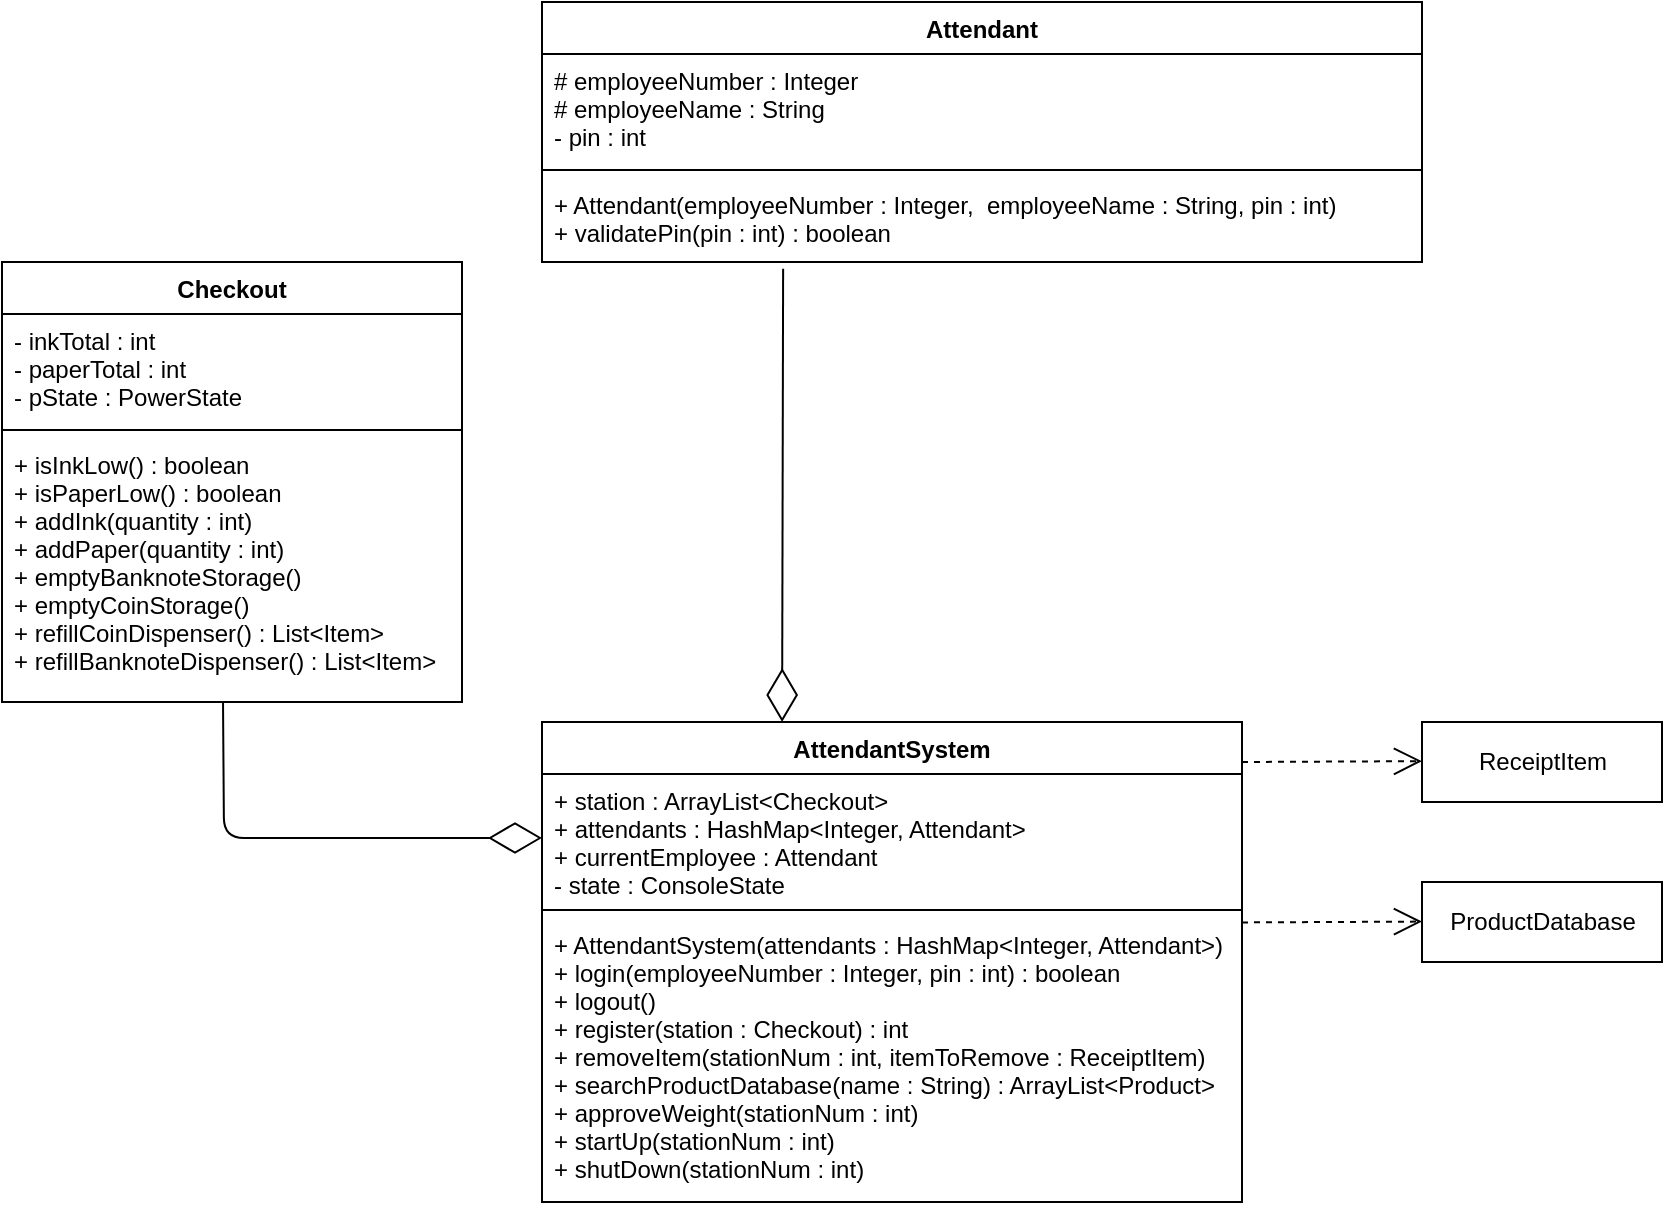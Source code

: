 <mxfile version="14.5.10" type="device"><diagram id="bdEI1_6i4lOQBOtNJRp8" name="Page-1"><mxGraphModel dx="331" dy="185" grid="1" gridSize="10" guides="1" tooltips="1" connect="1" arrows="1" fold="1" page="1" pageScale="1" pageWidth="850" pageHeight="1100" math="0" shadow="0"><root><mxCell id="0"/><mxCell id="1" parent="0"/><mxCell id="_9eXKn4TQkZPl5ChFSLL-1" value="Checkout" style="swimlane;fontStyle=1;align=center;verticalAlign=top;childLayout=stackLayout;horizontal=1;startSize=26;horizontalStack=0;resizeParent=1;resizeParentMax=0;resizeLast=0;collapsible=1;marginBottom=0;" vertex="1" parent="1"><mxGeometry x="10" y="170" width="230" height="220" as="geometry"/></mxCell><mxCell id="_9eXKn4TQkZPl5ChFSLL-2" value="- inkTotal : int&#10;- paperTotal : int&#10;- pState : PowerState" style="text;strokeColor=none;fillColor=none;align=left;verticalAlign=top;spacingLeft=4;spacingRight=4;overflow=hidden;rotatable=0;points=[[0,0.5],[1,0.5]];portConstraint=eastwest;" vertex="1" parent="_9eXKn4TQkZPl5ChFSLL-1"><mxGeometry y="26" width="230" height="54" as="geometry"/></mxCell><mxCell id="_9eXKn4TQkZPl5ChFSLL-3" value="" style="line;strokeWidth=1;fillColor=none;align=left;verticalAlign=middle;spacingTop=-1;spacingLeft=3;spacingRight=3;rotatable=0;labelPosition=right;points=[];portConstraint=eastwest;" vertex="1" parent="_9eXKn4TQkZPl5ChFSLL-1"><mxGeometry y="80" width="230" height="8" as="geometry"/></mxCell><mxCell id="_9eXKn4TQkZPl5ChFSLL-4" value="+ isInkLow() : boolean&#10;+ isPaperLow() : boolean&#10;+ addInk(quantity : int)&#10;+ addPaper(quantity : int)&#10;+ emptyBanknoteStorage()&#10;+ emptyCoinStorage()&#10;+ refillCoinDispenser() : List&lt;Item&gt;&#10;+ refillBanknoteDispenser() : List&lt;Item&gt;" style="text;strokeColor=none;fillColor=none;align=left;verticalAlign=top;spacingLeft=4;spacingRight=4;overflow=hidden;rotatable=0;points=[[0,0.5],[1,0.5]];portConstraint=eastwest;" vertex="1" parent="_9eXKn4TQkZPl5ChFSLL-1"><mxGeometry y="88" width="230" height="132" as="geometry"/></mxCell><mxCell id="_9eXKn4TQkZPl5ChFSLL-5" value="AttendantSystem" style="swimlane;fontStyle=1;align=center;verticalAlign=top;childLayout=stackLayout;horizontal=1;startSize=26;horizontalStack=0;resizeParent=1;resizeParentMax=0;resizeLast=0;collapsible=1;marginBottom=0;" vertex="1" parent="1"><mxGeometry x="280" y="400" width="350" height="240" as="geometry"/></mxCell><mxCell id="_9eXKn4TQkZPl5ChFSLL-6" value="+ station : ArrayList&lt;Checkout&gt;&#10;+ attendants : HashMap&lt;Integer, Attendant&gt;&#10;+ currentEmployee : Attendant&#10;- state : ConsoleState" style="text;strokeColor=none;fillColor=none;align=left;verticalAlign=top;spacingLeft=4;spacingRight=4;overflow=hidden;rotatable=0;points=[[0,0.5],[1,0.5]];portConstraint=eastwest;" vertex="1" parent="_9eXKn4TQkZPl5ChFSLL-5"><mxGeometry y="26" width="350" height="64" as="geometry"/></mxCell><mxCell id="_9eXKn4TQkZPl5ChFSLL-7" value="" style="line;strokeWidth=1;fillColor=none;align=left;verticalAlign=middle;spacingTop=-1;spacingLeft=3;spacingRight=3;rotatable=0;labelPosition=right;points=[];portConstraint=eastwest;" vertex="1" parent="_9eXKn4TQkZPl5ChFSLL-5"><mxGeometry y="90" width="350" height="8" as="geometry"/></mxCell><mxCell id="_9eXKn4TQkZPl5ChFSLL-8" value="+ AttendantSystem(attendants : HashMap&lt;Integer, Attendant&gt;)&#10;+ login(employeeNumber : Integer, pin : int) : boolean&#10;+ logout()&#10;+ register(station : Checkout) : int&#10;+ removeItem(stationNum : int, itemToRemove : ReceiptItem)&#10;+ searchProductDatabase(name : String) : ArrayList&lt;Product&gt;&#10;+ approveWeight(stationNum : int)&#10;+ startUp(stationNum : int)&#10;+ shutDown(stationNum : int)" style="text;strokeColor=none;fillColor=none;align=left;verticalAlign=top;spacingLeft=4;spacingRight=4;overflow=hidden;rotatable=0;points=[[0,0.5],[1,0.5]];portConstraint=eastwest;" vertex="1" parent="_9eXKn4TQkZPl5ChFSLL-5"><mxGeometry y="98" width="350" height="142" as="geometry"/></mxCell><mxCell id="_9eXKn4TQkZPl5ChFSLL-9" value="Attendant" style="swimlane;fontStyle=1;align=center;verticalAlign=top;childLayout=stackLayout;horizontal=1;startSize=26;horizontalStack=0;resizeParent=1;resizeParentMax=0;resizeLast=0;collapsible=1;marginBottom=0;" vertex="1" parent="1"><mxGeometry x="280" y="40" width="440" height="130" as="geometry"/></mxCell><mxCell id="_9eXKn4TQkZPl5ChFSLL-10" value="# employeeNumber : Integer&#10;# employeeName : String&#10;- pin : int" style="text;strokeColor=none;fillColor=none;align=left;verticalAlign=top;spacingLeft=4;spacingRight=4;overflow=hidden;rotatable=0;points=[[0,0.5],[1,0.5]];portConstraint=eastwest;" vertex="1" parent="_9eXKn4TQkZPl5ChFSLL-9"><mxGeometry y="26" width="440" height="54" as="geometry"/></mxCell><mxCell id="_9eXKn4TQkZPl5ChFSLL-11" value="" style="line;strokeWidth=1;fillColor=none;align=left;verticalAlign=middle;spacingTop=-1;spacingLeft=3;spacingRight=3;rotatable=0;labelPosition=right;points=[];portConstraint=eastwest;" vertex="1" parent="_9eXKn4TQkZPl5ChFSLL-9"><mxGeometry y="80" width="440" height="8" as="geometry"/></mxCell><mxCell id="_9eXKn4TQkZPl5ChFSLL-12" value="+ Attendant(employeeNumber : Integer,  employeeName : String, pin : int)&#10;+ validatePin(pin : int) : boolean" style="text;strokeColor=none;fillColor=none;align=left;verticalAlign=top;spacingLeft=4;spacingRight=4;overflow=hidden;rotatable=0;points=[[0,0.5],[1,0.5]];portConstraint=eastwest;" vertex="1" parent="_9eXKn4TQkZPl5ChFSLL-9"><mxGeometry y="88" width="440" height="42" as="geometry"/></mxCell><mxCell id="_9eXKn4TQkZPl5ChFSLL-14" value="ProductDatabase" style="html=1;" vertex="1" parent="1"><mxGeometry x="720" y="480" width="120" height="40" as="geometry"/></mxCell><mxCell id="_9eXKn4TQkZPl5ChFSLL-15" value="ReceiptItem" style="html=1;" vertex="1" parent="1"><mxGeometry x="720" y="400" width="120" height="40" as="geometry"/></mxCell><mxCell id="_9eXKn4TQkZPl5ChFSLL-17" value="" style="endArrow=open;endSize=12;dashed=1;html=1;" edge="1" parent="1"><mxGeometry x="-0.111" width="160" relative="1" as="geometry"><mxPoint x="630" y="420" as="sourcePoint"/><mxPoint x="720" y="419.58" as="targetPoint"/><mxPoint as="offset"/></mxGeometry></mxCell><mxCell id="_9eXKn4TQkZPl5ChFSLL-18" value="" style="endArrow=open;endSize=12;dashed=1;html=1;" edge="1" parent="1"><mxGeometry x="-0.111" width="160" relative="1" as="geometry"><mxPoint x="630" y="500.21" as="sourcePoint"/><mxPoint x="720" y="499.79" as="targetPoint"/><mxPoint as="offset"/></mxGeometry></mxCell><mxCell id="_9eXKn4TQkZPl5ChFSLL-19" value="" style="endArrow=diamondThin;endFill=0;endSize=24;html=1;entryX=0.343;entryY=0;entryDx=0;entryDy=0;entryPerimeter=0;exitX=0.274;exitY=1.08;exitDx=0;exitDy=0;exitPerimeter=0;" edge="1" parent="1" source="_9eXKn4TQkZPl5ChFSLL-12" target="_9eXKn4TQkZPl5ChFSLL-5"><mxGeometry width="160" relative="1" as="geometry"><mxPoint x="230" y="280" as="sourcePoint"/><mxPoint x="390" y="280" as="targetPoint"/></mxGeometry></mxCell><mxCell id="_9eXKn4TQkZPl5ChFSLL-20" value="" style="endArrow=diamondThin;endFill=0;endSize=24;html=1;entryX=0;entryY=0.5;entryDx=0;entryDy=0;exitX=0.274;exitY=1.08;exitDx=0;exitDy=0;exitPerimeter=0;" edge="1" parent="1" target="_9eXKn4TQkZPl5ChFSLL-6"><mxGeometry width="160" relative="1" as="geometry"><mxPoint x="120.51" y="390" as="sourcePoint"/><mxPoint x="120.0" y="616.64" as="targetPoint"/><Array as="points"><mxPoint x="121" y="458"/></Array></mxGeometry></mxCell></root></mxGraphModel></diagram></mxfile>